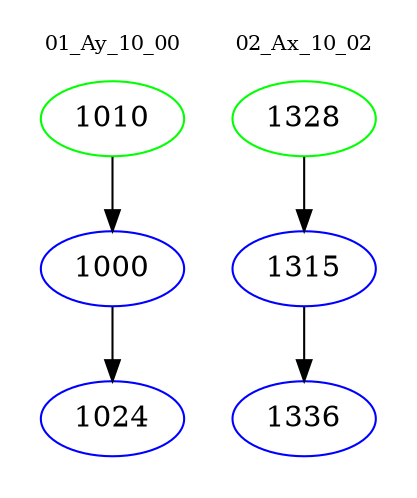 digraph{
subgraph cluster_0 {
color = white
label = "01_Ay_10_00";
fontsize=10;
T0_1010 [label="1010", color="green"]
T0_1010 -> T0_1000 [color="black"]
T0_1000 [label="1000", color="blue"]
T0_1000 -> T0_1024 [color="black"]
T0_1024 [label="1024", color="blue"]
}
subgraph cluster_1 {
color = white
label = "02_Ax_10_02";
fontsize=10;
T1_1328 [label="1328", color="green"]
T1_1328 -> T1_1315 [color="black"]
T1_1315 [label="1315", color="blue"]
T1_1315 -> T1_1336 [color="black"]
T1_1336 [label="1336", color="blue"]
}
}
